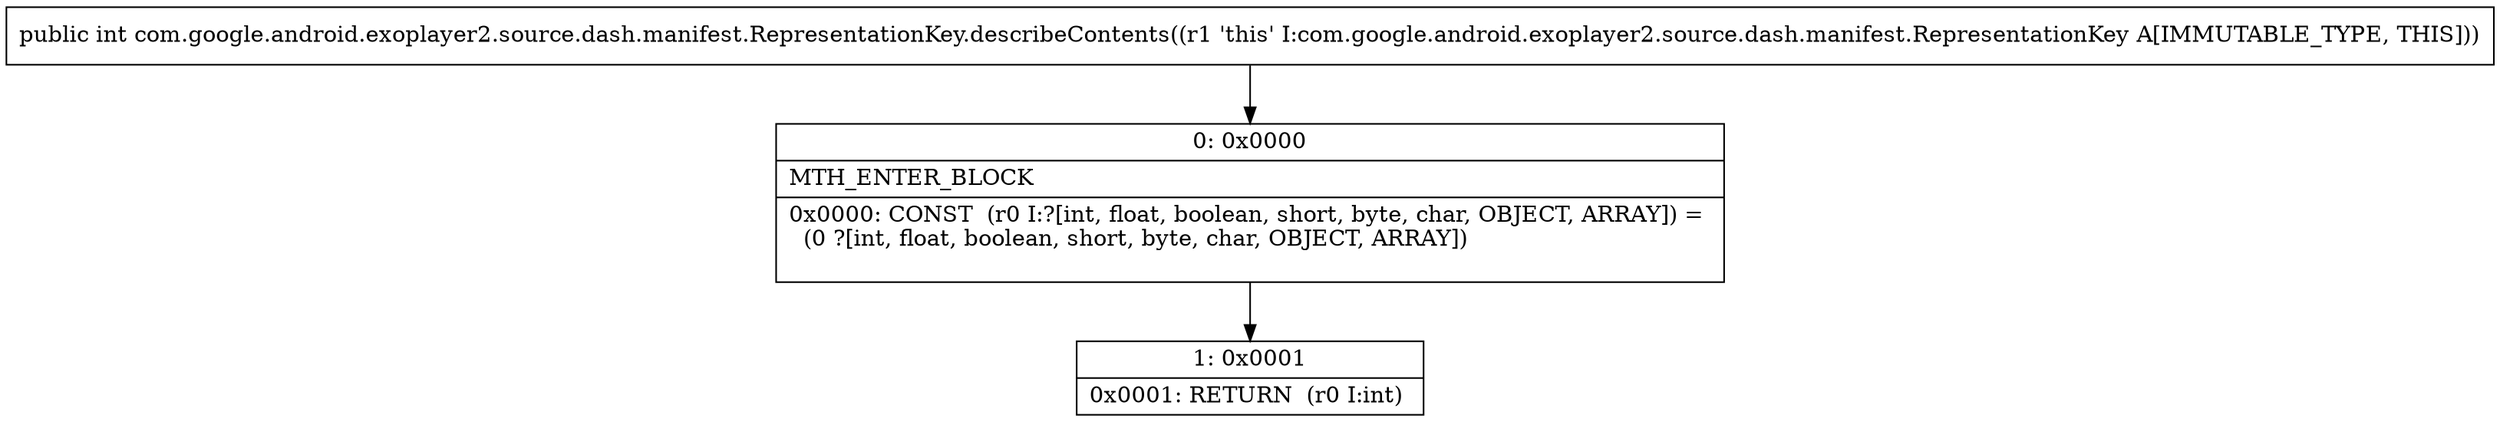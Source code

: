digraph "CFG forcom.google.android.exoplayer2.source.dash.manifest.RepresentationKey.describeContents()I" {
Node_0 [shape=record,label="{0\:\ 0x0000|MTH_ENTER_BLOCK\l|0x0000: CONST  (r0 I:?[int, float, boolean, short, byte, char, OBJECT, ARRAY]) = \l  (0 ?[int, float, boolean, short, byte, char, OBJECT, ARRAY])\l \l}"];
Node_1 [shape=record,label="{1\:\ 0x0001|0x0001: RETURN  (r0 I:int) \l}"];
MethodNode[shape=record,label="{public int com.google.android.exoplayer2.source.dash.manifest.RepresentationKey.describeContents((r1 'this' I:com.google.android.exoplayer2.source.dash.manifest.RepresentationKey A[IMMUTABLE_TYPE, THIS])) }"];
MethodNode -> Node_0;
Node_0 -> Node_1;
}

